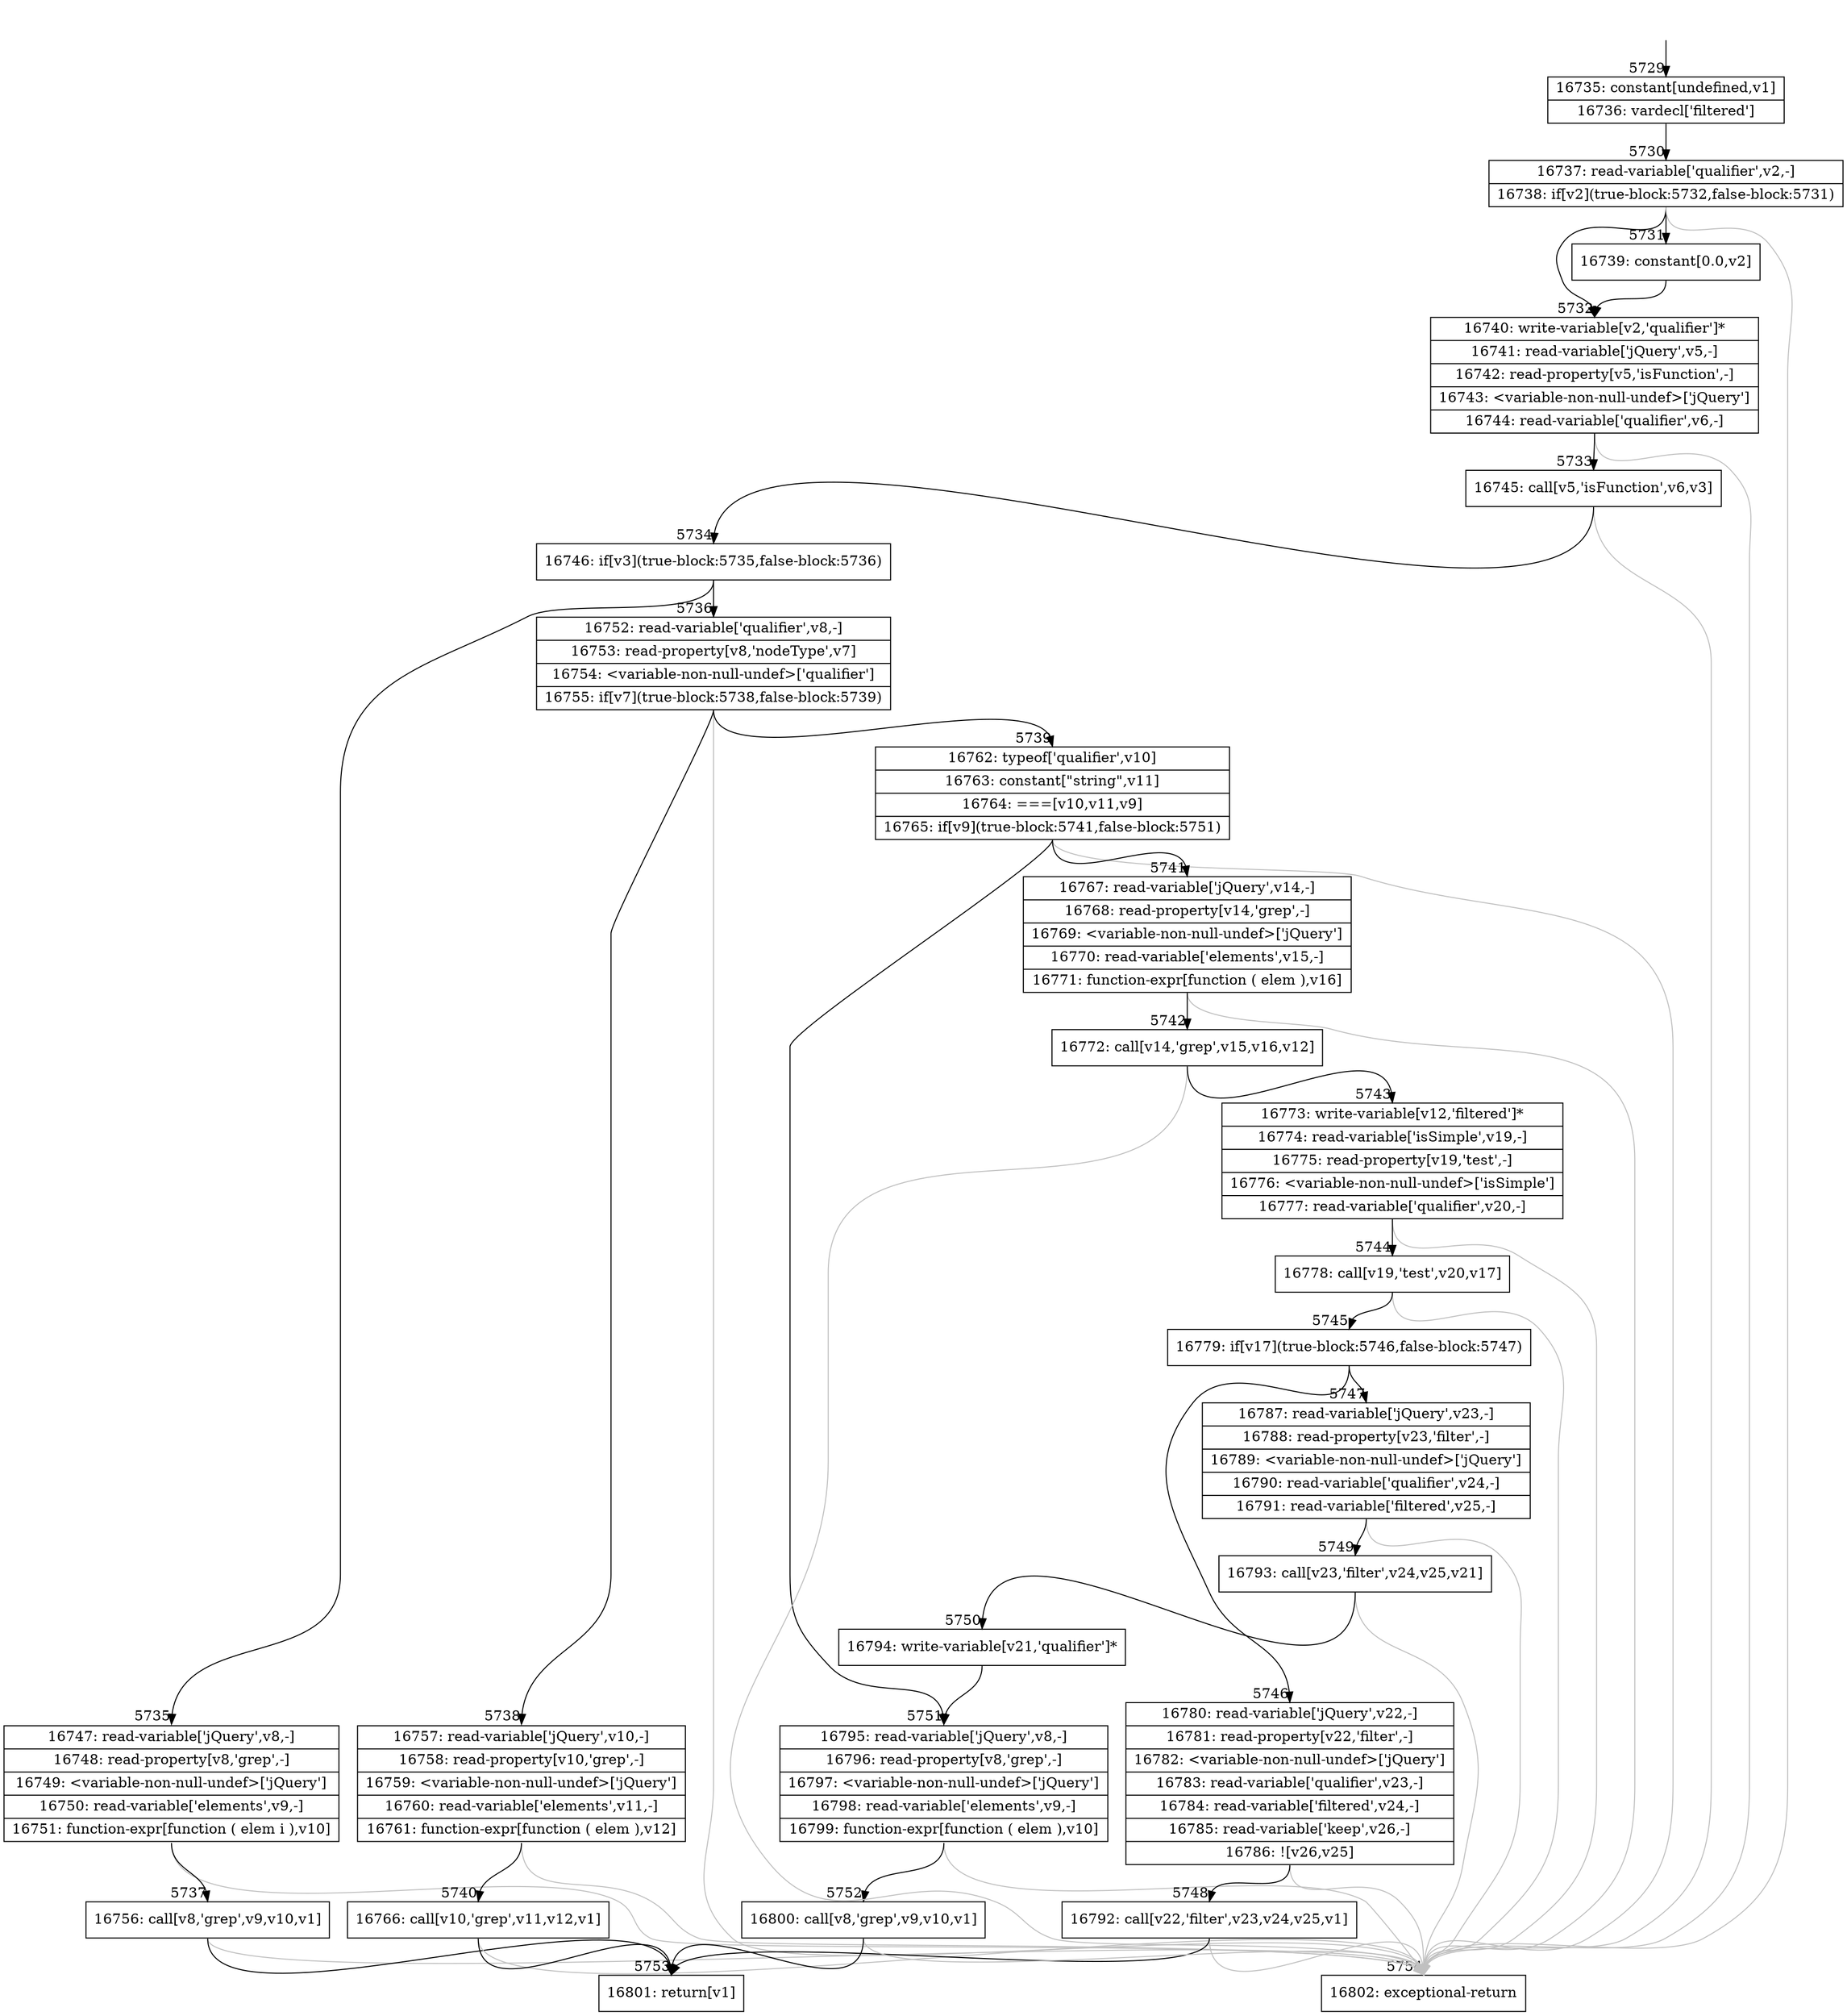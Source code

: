 digraph {
rankdir="TD"
BB_entry368[shape=none,label=""];
BB_entry368 -> BB5729 [tailport=s, headport=n, headlabel="    5729"]
BB5729 [shape=record label="{16735: constant[undefined,v1]|16736: vardecl['filtered']}" ] 
BB5729 -> BB5730 [tailport=s, headport=n, headlabel="      5730"]
BB5730 [shape=record label="{16737: read-variable['qualifier',v2,-]|16738: if[v2](true-block:5732,false-block:5731)}" ] 
BB5730 -> BB5732 [tailport=s, headport=n, headlabel="      5732"]
BB5730 -> BB5731 [tailport=s, headport=n, headlabel="      5731"]
BB5730 -> BB5754 [tailport=s, headport=n, color=gray, headlabel="      5754"]
BB5731 [shape=record label="{16739: constant[0.0,v2]}" ] 
BB5731 -> BB5732 [tailport=s, headport=n]
BB5732 [shape=record label="{16740: write-variable[v2,'qualifier']*|16741: read-variable['jQuery',v5,-]|16742: read-property[v5,'isFunction',-]|16743: \<variable-non-null-undef\>['jQuery']|16744: read-variable['qualifier',v6,-]}" ] 
BB5732 -> BB5733 [tailport=s, headport=n, headlabel="      5733"]
BB5732 -> BB5754 [tailport=s, headport=n, color=gray]
BB5733 [shape=record label="{16745: call[v5,'isFunction',v6,v3]}" ] 
BB5733 -> BB5734 [tailport=s, headport=n, headlabel="      5734"]
BB5733 -> BB5754 [tailport=s, headport=n, color=gray]
BB5734 [shape=record label="{16746: if[v3](true-block:5735,false-block:5736)}" ] 
BB5734 -> BB5735 [tailport=s, headport=n, headlabel="      5735"]
BB5734 -> BB5736 [tailport=s, headport=n, headlabel="      5736"]
BB5735 [shape=record label="{16747: read-variable['jQuery',v8,-]|16748: read-property[v8,'grep',-]|16749: \<variable-non-null-undef\>['jQuery']|16750: read-variable['elements',v9,-]|16751: function-expr[function ( elem i ),v10]}" ] 
BB5735 -> BB5737 [tailport=s, headport=n, headlabel="      5737"]
BB5735 -> BB5754 [tailport=s, headport=n, color=gray]
BB5736 [shape=record label="{16752: read-variable['qualifier',v8,-]|16753: read-property[v8,'nodeType',v7]|16754: \<variable-non-null-undef\>['qualifier']|16755: if[v7](true-block:5738,false-block:5739)}" ] 
BB5736 -> BB5738 [tailport=s, headport=n, headlabel="      5738"]
BB5736 -> BB5739 [tailport=s, headport=n, headlabel="      5739"]
BB5736 -> BB5754 [tailport=s, headport=n, color=gray]
BB5737 [shape=record label="{16756: call[v8,'grep',v9,v10,v1]}" ] 
BB5737 -> BB5753 [tailport=s, headport=n, headlabel="      5753"]
BB5737 -> BB5754 [tailport=s, headport=n, color=gray]
BB5738 [shape=record label="{16757: read-variable['jQuery',v10,-]|16758: read-property[v10,'grep',-]|16759: \<variable-non-null-undef\>['jQuery']|16760: read-variable['elements',v11,-]|16761: function-expr[function ( elem ),v12]}" ] 
BB5738 -> BB5740 [tailport=s, headport=n, headlabel="      5740"]
BB5738 -> BB5754 [tailport=s, headport=n, color=gray]
BB5739 [shape=record label="{16762: typeof['qualifier',v10]|16763: constant[\"string\",v11]|16764: ===[v10,v11,v9]|16765: if[v9](true-block:5741,false-block:5751)}" ] 
BB5739 -> BB5741 [tailport=s, headport=n, headlabel="      5741"]
BB5739 -> BB5751 [tailport=s, headport=n, headlabel="      5751"]
BB5739 -> BB5754 [tailport=s, headport=n, color=gray]
BB5740 [shape=record label="{16766: call[v10,'grep',v11,v12,v1]}" ] 
BB5740 -> BB5753 [tailport=s, headport=n]
BB5740 -> BB5754 [tailport=s, headport=n, color=gray]
BB5741 [shape=record label="{16767: read-variable['jQuery',v14,-]|16768: read-property[v14,'grep',-]|16769: \<variable-non-null-undef\>['jQuery']|16770: read-variable['elements',v15,-]|16771: function-expr[function ( elem ),v16]}" ] 
BB5741 -> BB5742 [tailport=s, headport=n, headlabel="      5742"]
BB5741 -> BB5754 [tailport=s, headport=n, color=gray]
BB5742 [shape=record label="{16772: call[v14,'grep',v15,v16,v12]}" ] 
BB5742 -> BB5743 [tailport=s, headport=n, headlabel="      5743"]
BB5742 -> BB5754 [tailport=s, headport=n, color=gray]
BB5743 [shape=record label="{16773: write-variable[v12,'filtered']*|16774: read-variable['isSimple',v19,-]|16775: read-property[v19,'test',-]|16776: \<variable-non-null-undef\>['isSimple']|16777: read-variable['qualifier',v20,-]}" ] 
BB5743 -> BB5744 [tailport=s, headport=n, headlabel="      5744"]
BB5743 -> BB5754 [tailport=s, headport=n, color=gray]
BB5744 [shape=record label="{16778: call[v19,'test',v20,v17]}" ] 
BB5744 -> BB5745 [tailport=s, headport=n, headlabel="      5745"]
BB5744 -> BB5754 [tailport=s, headport=n, color=gray]
BB5745 [shape=record label="{16779: if[v17](true-block:5746,false-block:5747)}" ] 
BB5745 -> BB5746 [tailport=s, headport=n, headlabel="      5746"]
BB5745 -> BB5747 [tailport=s, headport=n, headlabel="      5747"]
BB5746 [shape=record label="{16780: read-variable['jQuery',v22,-]|16781: read-property[v22,'filter',-]|16782: \<variable-non-null-undef\>['jQuery']|16783: read-variable['qualifier',v23,-]|16784: read-variable['filtered',v24,-]|16785: read-variable['keep',v26,-]|16786: ![v26,v25]}" ] 
BB5746 -> BB5748 [tailport=s, headport=n, headlabel="      5748"]
BB5746 -> BB5754 [tailport=s, headport=n, color=gray]
BB5747 [shape=record label="{16787: read-variable['jQuery',v23,-]|16788: read-property[v23,'filter',-]|16789: \<variable-non-null-undef\>['jQuery']|16790: read-variable['qualifier',v24,-]|16791: read-variable['filtered',v25,-]}" ] 
BB5747 -> BB5749 [tailport=s, headport=n, headlabel="      5749"]
BB5747 -> BB5754 [tailport=s, headport=n, color=gray]
BB5748 [shape=record label="{16792: call[v22,'filter',v23,v24,v25,v1]}" ] 
BB5748 -> BB5753 [tailport=s, headport=n]
BB5748 -> BB5754 [tailport=s, headport=n, color=gray]
BB5749 [shape=record label="{16793: call[v23,'filter',v24,v25,v21]}" ] 
BB5749 -> BB5750 [tailport=s, headport=n, headlabel="      5750"]
BB5749 -> BB5754 [tailport=s, headport=n, color=gray]
BB5750 [shape=record label="{16794: write-variable[v21,'qualifier']*}" ] 
BB5750 -> BB5751 [tailport=s, headport=n]
BB5751 [shape=record label="{16795: read-variable['jQuery',v8,-]|16796: read-property[v8,'grep',-]|16797: \<variable-non-null-undef\>['jQuery']|16798: read-variable['elements',v9,-]|16799: function-expr[function ( elem ),v10]}" ] 
BB5751 -> BB5752 [tailport=s, headport=n, headlabel="      5752"]
BB5751 -> BB5754 [tailport=s, headport=n, color=gray]
BB5752 [shape=record label="{16800: call[v8,'grep',v9,v10,v1]}" ] 
BB5752 -> BB5753 [tailport=s, headport=n]
BB5752 -> BB5754 [tailport=s, headport=n, color=gray]
BB5753 [shape=record label="{16801: return[v1]}" ] 
BB5754 [shape=record label="{16802: exceptional-return}" ] 
}
